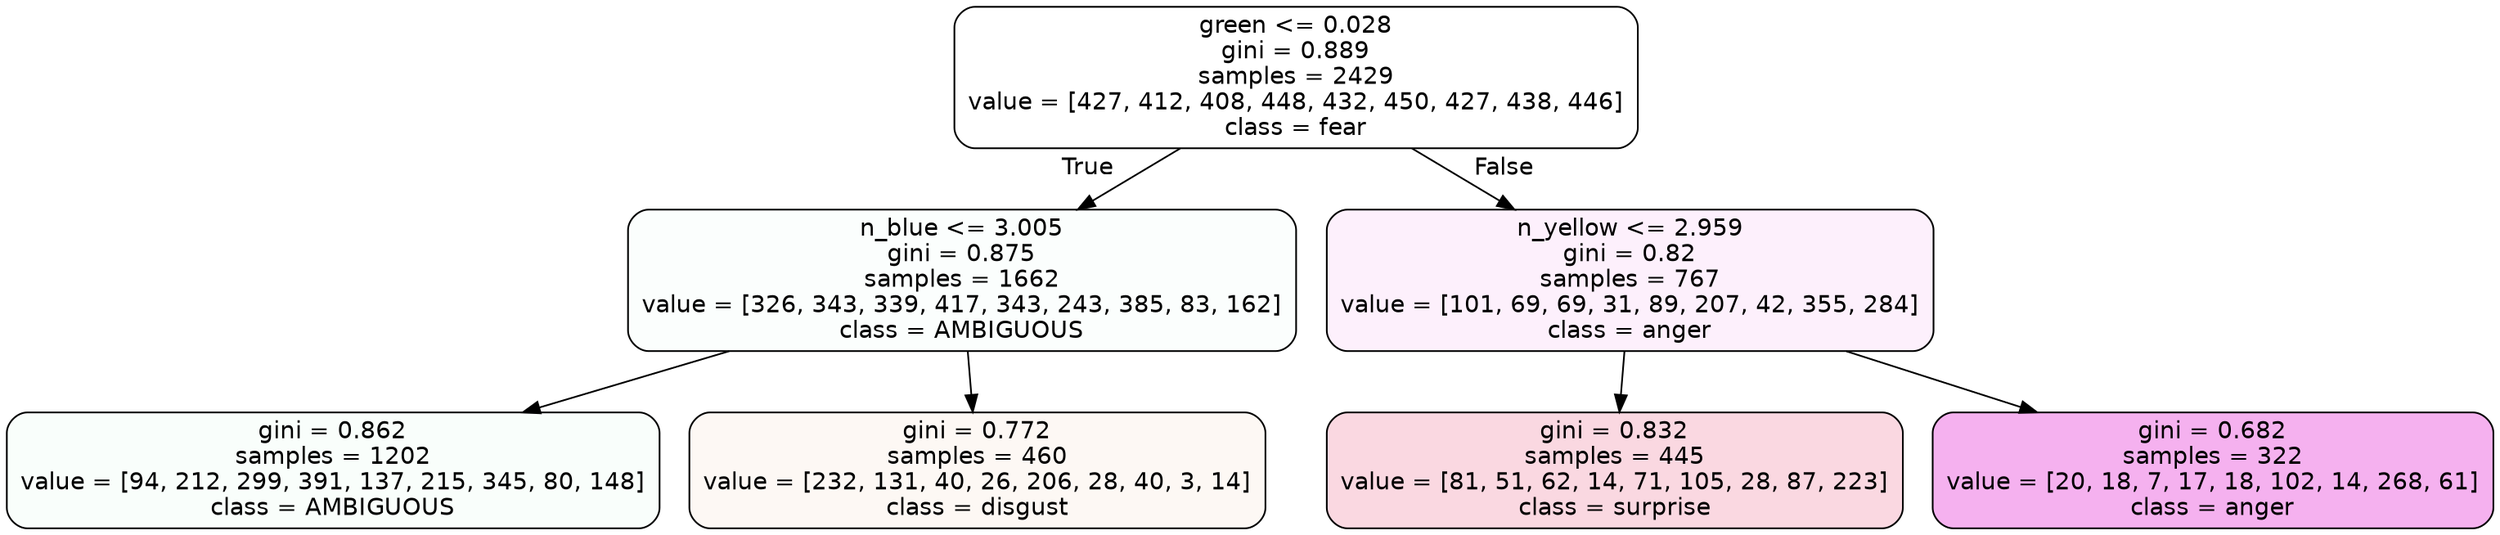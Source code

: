 digraph Tree {
node [shape=box, style="filled, rounded", color="black", fontname=helvetica] ;
edge [fontname=helvetica] ;
0 [label="green <= 0.028\ngini = 0.889\nsamples = 2429\nvalue = [427, 412, 408, 448, 432, 450, 427, 438, 446]\nclass = fear", fillcolor="#3964e500"] ;
1 [label="n_blue <= 3.005\ngini = 0.875\nsamples = 1662\nvalue = [326, 343, 339, 417, 343, 243, 385, 83, 162]\nclass = AMBIGUOUS", fillcolor="#39e58104"] ;
0 -> 1 [labeldistance=2.5, labelangle=45, headlabel="True"] ;
2 [label="gini = 0.862\nsamples = 1202\nvalue = [94, 212, 299, 391, 137, 215, 345, 80, 148]\nclass = AMBIGUOUS", fillcolor="#39e58107"] ;
1 -> 2 ;
3 [label="gini = 0.772\nsamples = 460\nvalue = [232, 131, 40, 26, 206, 28, 40, 3, 14]\nclass = disgust", fillcolor="#e581390d"] ;
1 -> 3 ;
4 [label="n_yellow <= 2.959\ngini = 0.82\nsamples = 767\nvalue = [101, 69, 69, 31, 89, 207, 42, 355, 284]\nclass = anger", fillcolor="#e539d713"] ;
0 -> 4 [labeldistance=2.5, labelangle=-45, headlabel="False"] ;
5 [label="gini = 0.832\nsamples = 445\nvalue = [81, 51, 62, 14, 71, 105, 28, 87, 223]\nclass = surprise", fillcolor="#e5396431"] ;
4 -> 5 ;
6 [label="gini = 0.682\nsamples = 322\nvalue = [20, 18, 7, 17, 18, 102, 14, 268, 61]\nclass = anger", fillcolor="#e539d764"] ;
4 -> 6 ;
}